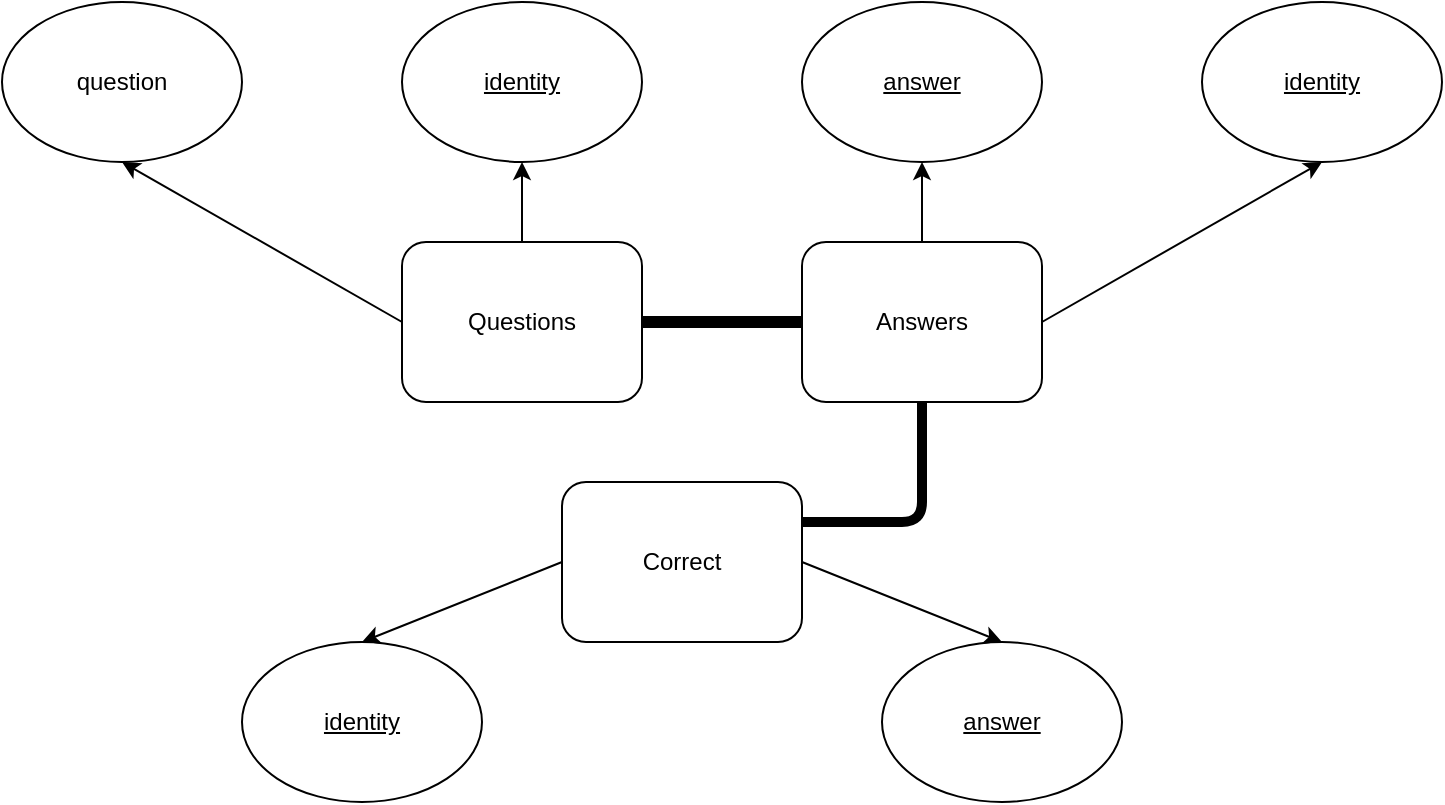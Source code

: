 <mxfile version="13.6.0" type="github">
  <diagram id="omB23WNYtrH4AIbexvp6" name="Page-1">
    <mxGraphModel dx="946" dy="1894" grid="1" gridSize="10" guides="1" tooltips="1" connect="1" arrows="1" fold="1" page="1" pageScale="1" pageWidth="827" pageHeight="1169" math="0" shadow="0">
      <root>
        <mxCell id="0" />
        <mxCell id="1" parent="0" />
        <mxCell id="4XcO50tT1eMsiWtGNrK--1" value="Questions" style="rounded=1;whiteSpace=wrap;html=1;" vertex="1" parent="1">
          <mxGeometry x="240" y="80" width="120" height="80" as="geometry" />
        </mxCell>
        <mxCell id="4XcO50tT1eMsiWtGNrK--3" value="question" style="ellipse;whiteSpace=wrap;html=1;" vertex="1" parent="1">
          <mxGeometry x="40" y="-40" width="120" height="80" as="geometry" />
        </mxCell>
        <mxCell id="4XcO50tT1eMsiWtGNrK--5" value="&lt;u&gt;identity&lt;/u&gt;" style="ellipse;whiteSpace=wrap;html=1;" vertex="1" parent="1">
          <mxGeometry x="240" y="-40" width="120" height="80" as="geometry" />
        </mxCell>
        <mxCell id="4XcO50tT1eMsiWtGNrK--7" value="" style="endArrow=classic;html=1;entryX=0.5;entryY=1;entryDx=0;entryDy=0;exitX=0;exitY=0.5;exitDx=0;exitDy=0;" edge="1" parent="1" source="4XcO50tT1eMsiWtGNrK--1" target="4XcO50tT1eMsiWtGNrK--3">
          <mxGeometry width="50" height="50" relative="1" as="geometry">
            <mxPoint x="40" y="190" as="sourcePoint" />
            <mxPoint x="90" y="140" as="targetPoint" />
          </mxGeometry>
        </mxCell>
        <mxCell id="4XcO50tT1eMsiWtGNrK--8" value="" style="endArrow=classic;html=1;entryX=0.5;entryY=1;entryDx=0;entryDy=0;exitX=0.5;exitY=0;exitDx=0;exitDy=0;" edge="1" parent="1" source="4XcO50tT1eMsiWtGNrK--1" target="4XcO50tT1eMsiWtGNrK--5">
          <mxGeometry width="50" height="50" relative="1" as="geometry">
            <mxPoint x="390" y="290" as="sourcePoint" />
            <mxPoint x="440" y="240" as="targetPoint" />
          </mxGeometry>
        </mxCell>
        <mxCell id="4XcO50tT1eMsiWtGNrK--9" value="Answers" style="rounded=1;whiteSpace=wrap;html=1;" vertex="1" parent="1">
          <mxGeometry x="440" y="80" width="120" height="80" as="geometry" />
        </mxCell>
        <mxCell id="4XcO50tT1eMsiWtGNrK--10" value="&lt;u&gt;answer&lt;/u&gt;" style="ellipse;whiteSpace=wrap;html=1;" vertex="1" parent="1">
          <mxGeometry x="440" y="-40" width="120" height="80" as="geometry" />
        </mxCell>
        <mxCell id="4XcO50tT1eMsiWtGNrK--11" value="" style="endArrow=classic;html=1;entryX=0.5;entryY=1;entryDx=0;entryDy=0;exitX=0.5;exitY=0;exitDx=0;exitDy=0;" edge="1" parent="1" source="4XcO50tT1eMsiWtGNrK--9" target="4XcO50tT1eMsiWtGNrK--10">
          <mxGeometry width="50" height="50" relative="1" as="geometry">
            <mxPoint x="390" y="290" as="sourcePoint" />
            <mxPoint x="440" y="240" as="targetPoint" />
          </mxGeometry>
        </mxCell>
        <mxCell id="4XcO50tT1eMsiWtGNrK--12" value="&lt;u&gt;identity&lt;/u&gt;" style="ellipse;whiteSpace=wrap;html=1;" vertex="1" parent="1">
          <mxGeometry x="640" y="-40" width="120" height="80" as="geometry" />
        </mxCell>
        <mxCell id="4XcO50tT1eMsiWtGNrK--13" value="" style="endArrow=classic;html=1;entryX=0.5;entryY=1;entryDx=0;entryDy=0;exitX=1;exitY=0.5;exitDx=0;exitDy=0;" edge="1" parent="1" source="4XcO50tT1eMsiWtGNrK--9" target="4XcO50tT1eMsiWtGNrK--12">
          <mxGeometry width="50" height="50" relative="1" as="geometry">
            <mxPoint x="390" y="290" as="sourcePoint" />
            <mxPoint x="440" y="240" as="targetPoint" />
          </mxGeometry>
        </mxCell>
        <mxCell id="4XcO50tT1eMsiWtGNrK--14" value="Correct" style="rounded=1;whiteSpace=wrap;html=1;" vertex="1" parent="1">
          <mxGeometry x="320" y="200" width="120" height="80" as="geometry" />
        </mxCell>
        <mxCell id="4XcO50tT1eMsiWtGNrK--15" value="&lt;u&gt;identity&lt;/u&gt;" style="ellipse;whiteSpace=wrap;html=1;" vertex="1" parent="1">
          <mxGeometry x="160" y="280" width="120" height="80" as="geometry" />
        </mxCell>
        <mxCell id="4XcO50tT1eMsiWtGNrK--16" value="&lt;u&gt;answer&lt;/u&gt;" style="ellipse;whiteSpace=wrap;html=1;" vertex="1" parent="1">
          <mxGeometry x="480" y="280" width="120" height="80" as="geometry" />
        </mxCell>
        <mxCell id="4XcO50tT1eMsiWtGNrK--17" value="" style="endArrow=classic;html=1;exitX=0;exitY=0.5;exitDx=0;exitDy=0;entryX=0.5;entryY=0;entryDx=0;entryDy=0;" edge="1" parent="1" source="4XcO50tT1eMsiWtGNrK--14" target="4XcO50tT1eMsiWtGNrK--15">
          <mxGeometry width="50" height="50" relative="1" as="geometry">
            <mxPoint x="390" y="290" as="sourcePoint" />
            <mxPoint x="440" y="240" as="targetPoint" />
          </mxGeometry>
        </mxCell>
        <mxCell id="4XcO50tT1eMsiWtGNrK--18" value="" style="endArrow=classic;html=1;exitX=1;exitY=0.5;exitDx=0;exitDy=0;entryX=0.5;entryY=0;entryDx=0;entryDy=0;" edge="1" parent="1" source="4XcO50tT1eMsiWtGNrK--14" target="4XcO50tT1eMsiWtGNrK--16">
          <mxGeometry width="50" height="50" relative="1" as="geometry">
            <mxPoint x="390" y="290" as="sourcePoint" />
            <mxPoint x="440" y="240" as="targetPoint" />
          </mxGeometry>
        </mxCell>
        <mxCell id="4XcO50tT1eMsiWtGNrK--19" value="" style="endArrow=none;html=1;exitX=1;exitY=0.5;exitDx=0;exitDy=0;entryX=0;entryY=0.5;entryDx=0;entryDy=0;strokeWidth=6;" edge="1" parent="1" source="4XcO50tT1eMsiWtGNrK--1" target="4XcO50tT1eMsiWtGNrK--9">
          <mxGeometry width="50" height="50" relative="1" as="geometry">
            <mxPoint x="390" y="210" as="sourcePoint" />
            <mxPoint x="440" y="160" as="targetPoint" />
          </mxGeometry>
        </mxCell>
        <mxCell id="4XcO50tT1eMsiWtGNrK--20" value="" style="endArrow=none;html=1;entryX=0.5;entryY=1;entryDx=0;entryDy=0;exitX=1;exitY=0.25;exitDx=0;exitDy=0;strokeWidth=5;" edge="1" parent="1" source="4XcO50tT1eMsiWtGNrK--14" target="4XcO50tT1eMsiWtGNrK--9">
          <mxGeometry width="50" height="50" relative="1" as="geometry">
            <mxPoint x="390" y="210" as="sourcePoint" />
            <mxPoint x="440" y="160" as="targetPoint" />
            <Array as="points">
              <mxPoint x="500" y="220" />
            </Array>
          </mxGeometry>
        </mxCell>
      </root>
    </mxGraphModel>
  </diagram>
</mxfile>
